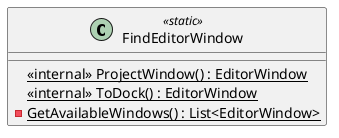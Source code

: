 @startuml
class FindEditorWindow <<static>> {
    <<internal>> {static} ProjectWindow() : EditorWindow
    <<internal>> {static} ToDock() : EditorWindow
    {static} - GetAvailableWindows() : List<EditorWindow>
}
@enduml
